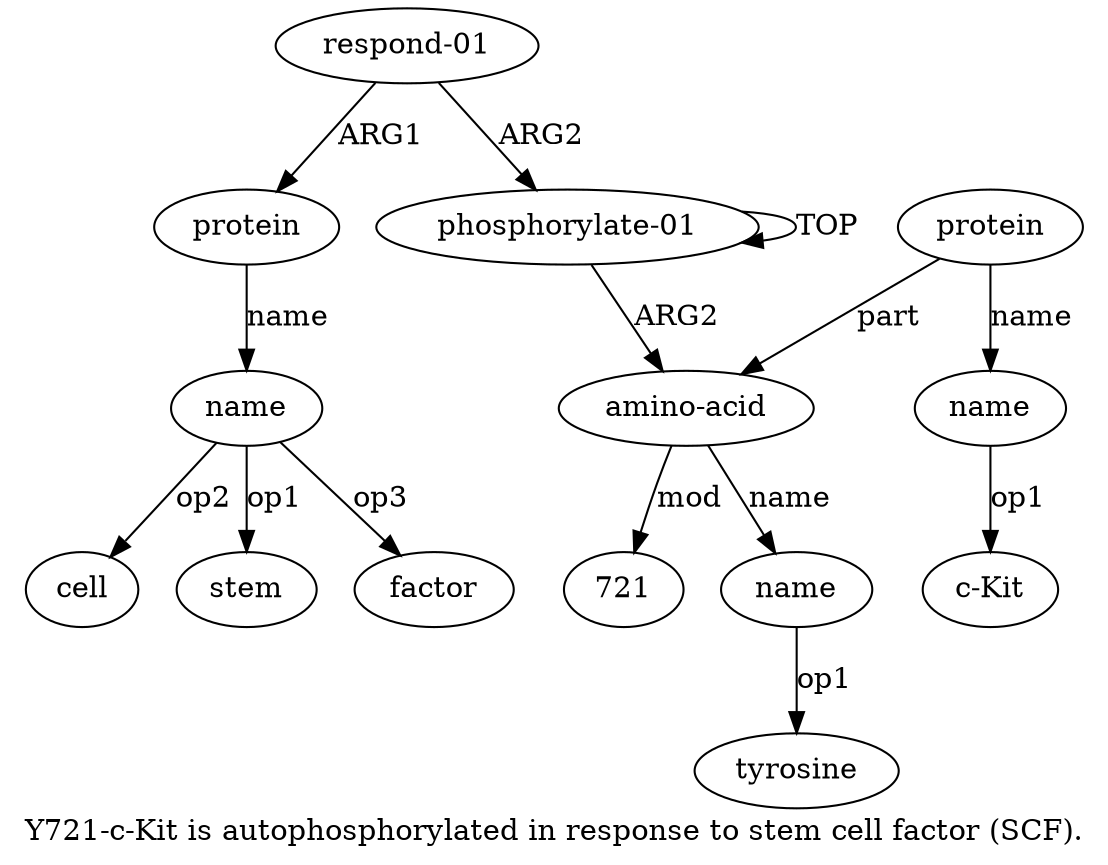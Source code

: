 digraph  {
	graph [label="Y721-c-Kit is autophosphorylated in response to stem cell factor (SCF)."];
	node [label="\N"];
	"a1 721"	 [color=black,
		gold_ind=-1,
		gold_label=721,
		label=721,
		test_ind=-1,
		test_label=721];
	"a2 tyrosine"	 [color=black,
		gold_ind=-1,
		gold_label=tyrosine,
		label=tyrosine,
		test_ind=-1,
		test_label=tyrosine];
	"a4 c-Kit"	 [color=black,
		gold_ind=-1,
		gold_label="c-Kit",
		label="c-Kit",
		test_ind=-1,
		test_label="c-Kit"];
	"a7 factor"	 [color=black,
		gold_ind=-1,
		gold_label=factor,
		label=factor,
		test_ind=-1,
		test_label=factor];
	"a7 cell"	 [color=black,
		gold_ind=-1,
		gold_label=cell,
		label=cell,
		test_ind=-1,
		test_label=cell];
	a1	 [color=black,
		gold_ind=1,
		gold_label="amino-acid",
		label="amino-acid",
		test_ind=1,
		test_label="amino-acid"];
	a1 -> "a1 721" [key=0,
	color=black,
	gold_label=mod,
	label=mod,
	test_label=mod];
a2 [color=black,
	gold_ind=2,
	gold_label=name,
	label=name,
	test_ind=2,
	test_label=name];
a1 -> a2 [key=0,
color=black,
gold_label=name,
label=name,
test_label=name];
a0 [color=black,
gold_ind=0,
gold_label="phosphorylate-01",
label="phosphorylate-01",
test_ind=0,
test_label="phosphorylate-01"];
a0 -> a1 [key=0,
color=black,
gold_label=ARG2,
label=ARG2,
test_label=ARG2];
a0 -> a0 [key=0,
color=black,
gold_label=TOP,
label=TOP,
test_label=TOP];
a3 [color=black,
gold_ind=3,
gold_label=protein,
label=protein,
test_ind=3,
test_label=protein];
a3 -> a1 [key=0,
color=black,
gold_label=part,
label=part,
test_label=part];
a4 [color=black,
gold_ind=4,
gold_label=name,
label=name,
test_ind=4,
test_label=name];
a3 -> a4 [key=0,
color=black,
gold_label=name,
label=name,
test_label=name];
a2 -> "a2 tyrosine" [key=0,
color=black,
gold_label=op1,
label=op1,
test_label=op1];
a5 [color=black,
gold_ind=5,
gold_label="respond-01",
label="respond-01",
test_ind=5,
test_label="respond-01"];
a5 -> a0 [key=0,
color=black,
gold_label=ARG2,
label=ARG2,
test_label=ARG2];
a6 [color=black,
gold_ind=6,
gold_label=protein,
label=protein,
test_ind=6,
test_label=protein];
a5 -> a6 [key=0,
color=black,
gold_label=ARG1,
label=ARG1,
test_label=ARG1];
a4 -> "a4 c-Kit" [key=0,
color=black,
gold_label=op1,
label=op1,
test_label=op1];
a7 [color=black,
gold_ind=7,
gold_label=name,
label=name,
test_ind=7,
test_label=name];
a7 -> "a7 factor" [key=0,
color=black,
gold_label=op3,
label=op3,
test_label=op3];
a7 -> "a7 cell" [key=0,
color=black,
gold_label=op2,
label=op2,
test_label=op2];
"a7 stem" [color=black,
gold_ind=-1,
gold_label=stem,
label=stem,
test_ind=-1,
test_label=stem];
a7 -> "a7 stem" [key=0,
color=black,
gold_label=op1,
label=op1,
test_label=op1];
a6 -> a7 [key=0,
color=black,
gold_label=name,
label=name,
test_label=name];
}
